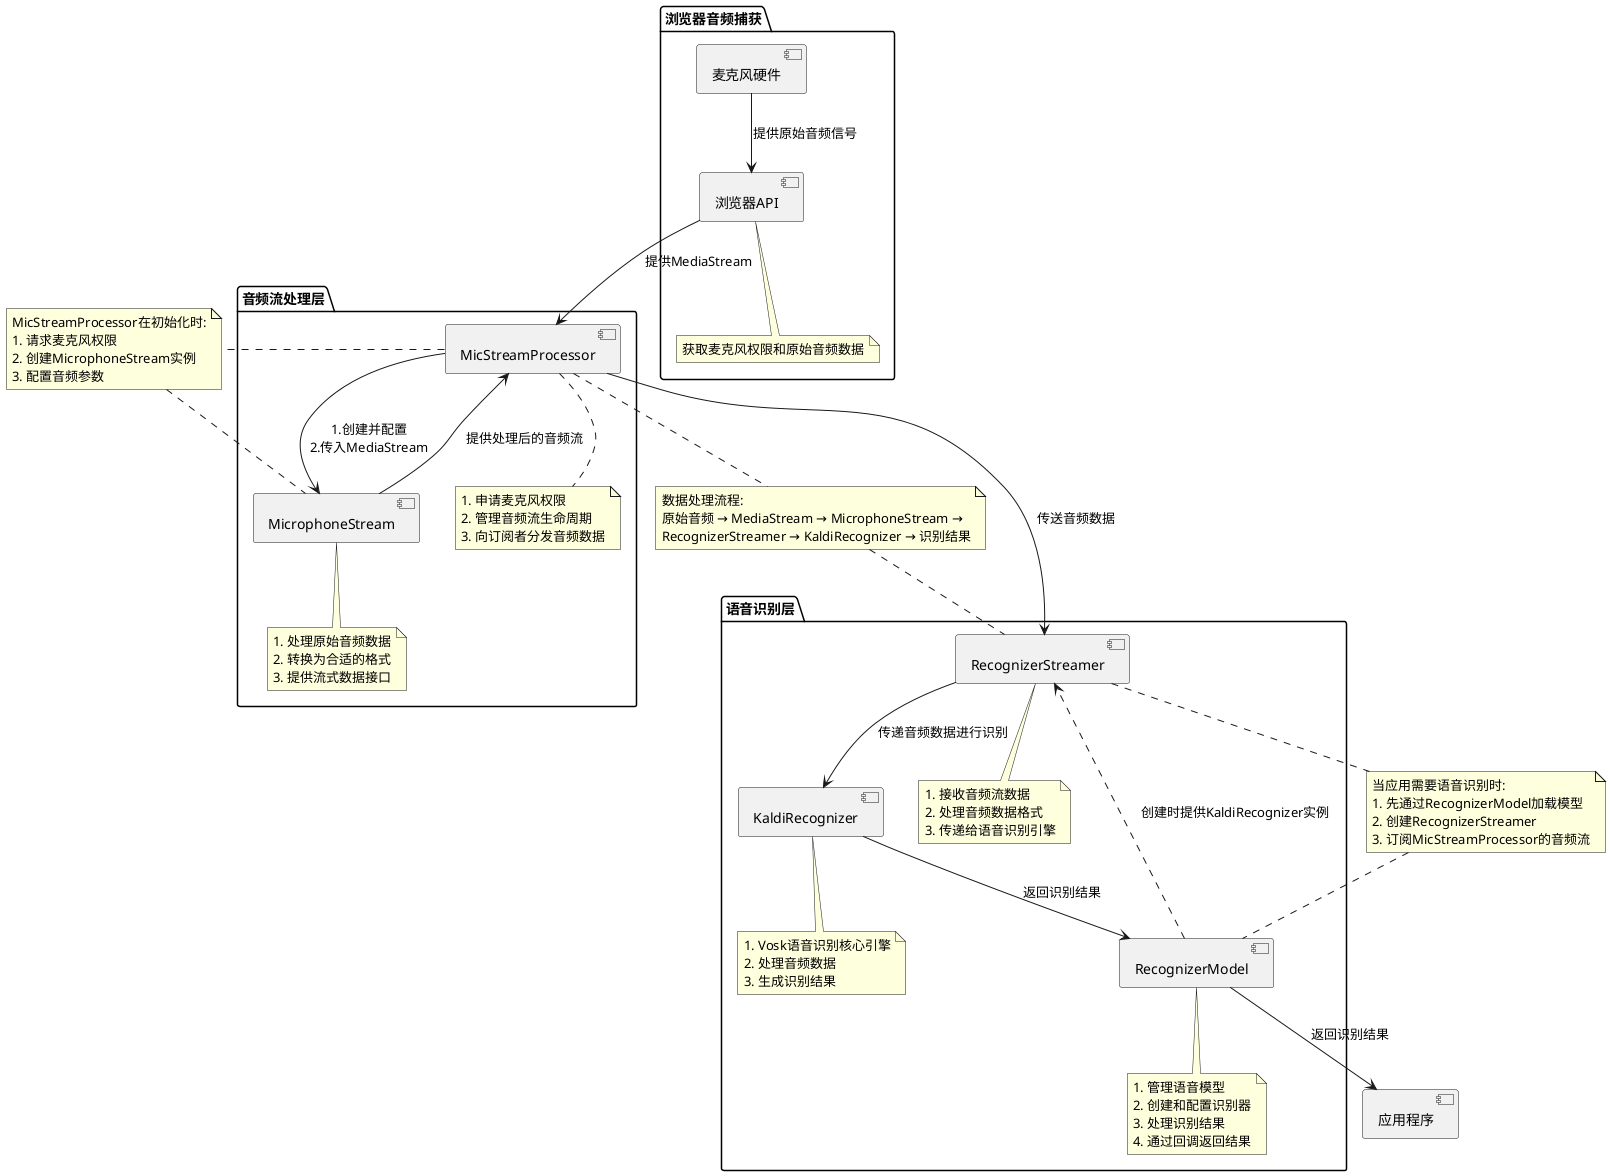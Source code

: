 @startuml 语音识别流程

' 组件和数据流
package "浏览器音频捕获" {
  [麦克风硬件] as Mic
  [浏览器API] as BrowserAPI
  note bottom of BrowserAPI
    获取麦克风权限和原始音频数据
  end note
}

package "音频流处理层" {
  [MicStreamProcessor] as MSP
  [MicrophoneStream] as MicStream
  
  note bottom of MSP
    1. 申请麦克风权限
    2. 管理音频流生命周期
    3. 向订阅者分发音频数据
  end note
  
  note bottom of MicStream
    1. 处理原始音频数据
    2. 转换为合适的格式
    3. 提供流式数据接口
  end note
}

package "语音识别层" {
  [RecognizerStreamer] as RS
  [KaldiRecognizer] as KR
  [RecognizerModel] as RM
  
  note bottom of RS
    1. 接收音频流数据
    2. 处理音频数据格式
    3. 传递给语音识别引擎
  end note
  
  note bottom of KR
    1. Vosk语音识别核心引擎
    2. 处理音频数据
    3. 生成识别结果
  end note
  
  note bottom of RM
    1. 管理语音模型
    2. 创建和配置识别器
    3. 处理识别结果
    4. 通过回调返回结果
  end note
}

' 数据流向
Mic --> BrowserAPI : 提供原始音频信号
BrowserAPI --> MSP : 提供MediaStream

MSP --> MicStream : 1.创建并配置\n2.传入MediaStream
MicStream --> MSP : 提供处理后的音频流

MSP --> RS : 传送音频数据
RS --> KR : 传递音频数据进行识别
KR --> RM : 返回识别结果

RM ..> RS : 创建时提供KaldiRecognizer实例
RM --> [应用程序] : 返回识别结果

' 主要关系解释
note "MicStreamProcessor在初始化时:\n1. 请求麦克风权限\n2. 创建MicrophoneStream实例\n3. 配置音频参数" as Note1
MSP .. Note1
Note1 .. MicStream

note "当应用需要语音识别时:\n1. 先通过RecognizerModel加载模型\n2. 创建RecognizerStreamer\n3. 订阅MicStreamProcessor的音频流" as Note2
RS .. Note2
Note2 .. RM

note "数据处理流程:\n原始音频 → MediaStream → MicrophoneStream → \nRecognizerStreamer → KaldiRecognizer → 识别结果" as Note3
MSP .. Note3
Note3 .. RS

@enduml